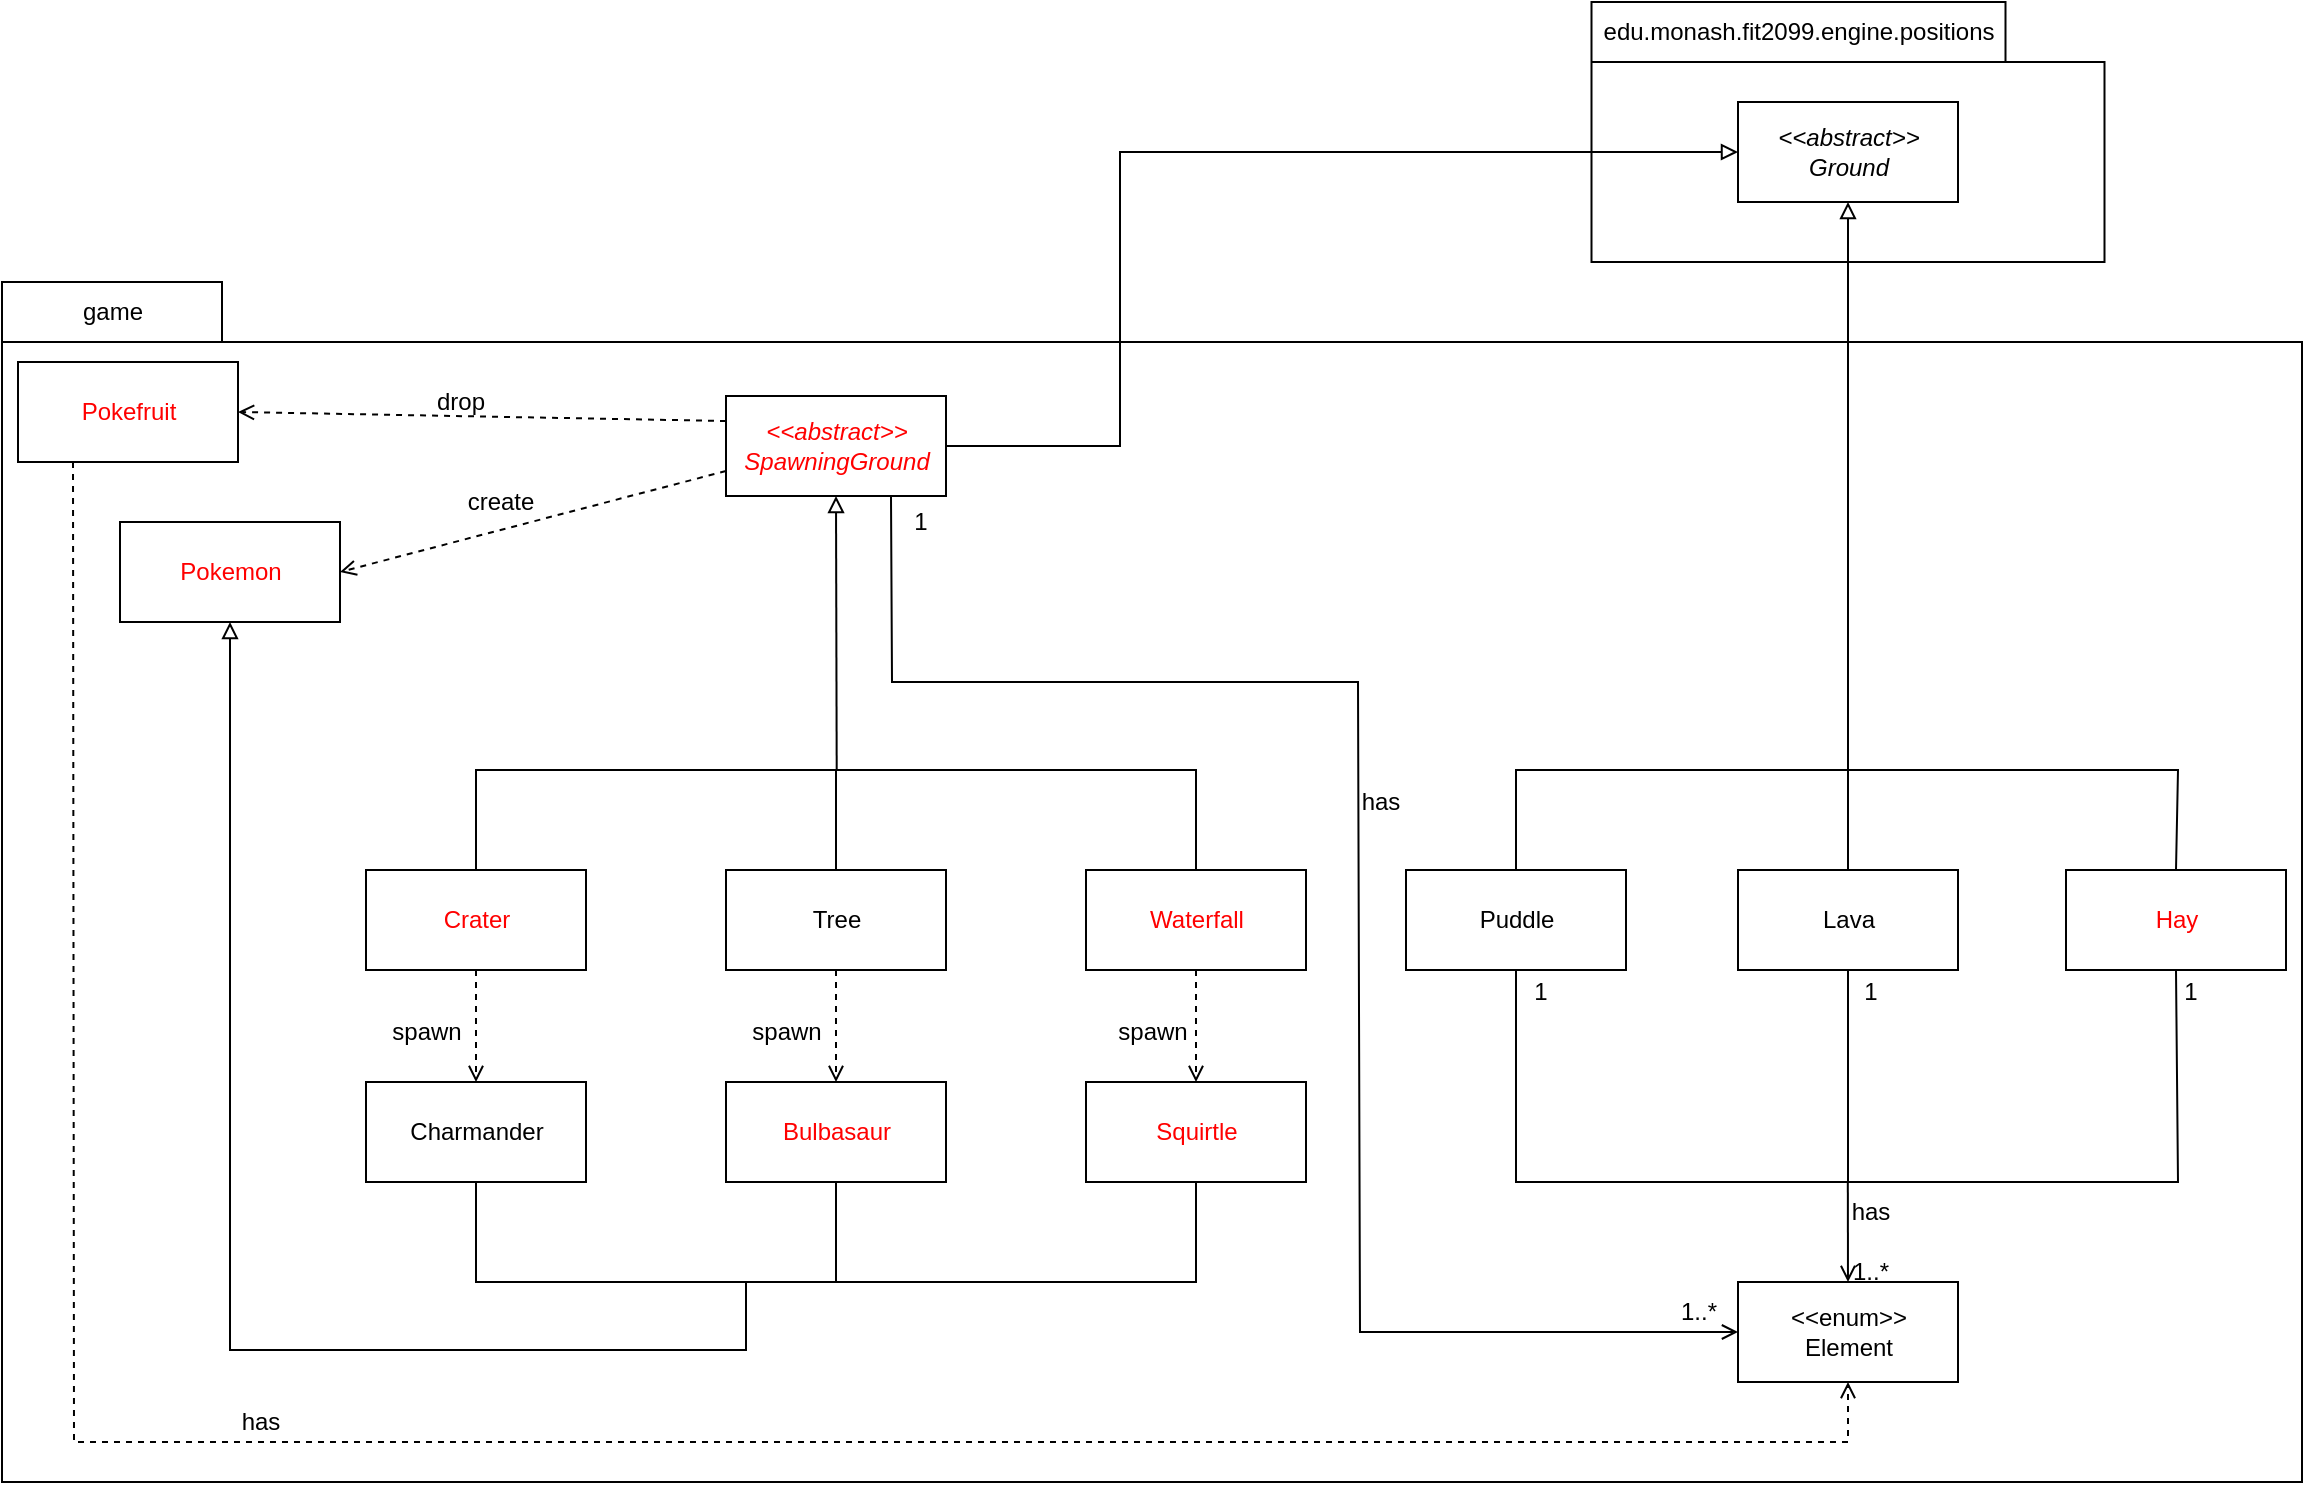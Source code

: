 <mxfile version="20.2.3" type="device" pages="2"><diagram id="C5RBs43oDa-KdzZeNtuy" name="Environment"><mxGraphModel dx="2472" dy="965" grid="1" gridSize="10" guides="1" tooltips="1" connect="1" arrows="1" fold="1" page="1" pageScale="1" pageWidth="1169" pageHeight="827" math="0" shadow="0"><root><mxCell id="WIyWlLk6GJQsqaUBKTNV-0"/><mxCell id="WIyWlLk6GJQsqaUBKTNV-1" parent="WIyWlLk6GJQsqaUBKTNV-0"/><mxCell id="fXGO4U2qqm9zrfXWn1SW-36" value="&lt;span style=&quot;font-weight: normal;&quot;&gt;game&lt;/span&gt;" style="shape=folder;fontStyle=1;tabWidth=110;tabHeight=30;tabPosition=left;html=1;boundedLbl=1;labelInHeader=1;container=1;collapsible=0;recursiveResize=0;fontColor=#000000;" parent="WIyWlLk6GJQsqaUBKTNV-1" vertex="1"><mxGeometry x="-1159" y="170" width="1150" height="600" as="geometry"/></mxCell><mxCell id="fXGO4U2qqm9zrfXWn1SW-33" value="&lt;span style=&quot;font-weight: normal;&quot;&gt;edu.monash.fit2099.engine.positions&lt;/span&gt;" style="shape=folder;fontStyle=1;tabWidth=207;tabHeight=30;tabPosition=left;html=1;boundedLbl=1;labelInHeader=1;container=1;collapsible=0;fontColor=#000000;" parent="WIyWlLk6GJQsqaUBKTNV-1" vertex="1"><mxGeometry x="-364.25" y="30" width="256.5" height="130" as="geometry"/></mxCell><mxCell id="fXGO4U2qqm9zrfXWn1SW-34" value="" style="html=1;strokeColor=none;resizeWidth=1;resizeHeight=1;fillColor=none;part=1;connectable=0;allowArrows=0;deletable=0;fontColor=#000000;" parent="fXGO4U2qqm9zrfXWn1SW-33" vertex="1"><mxGeometry width="256.5" height="91" relative="1" as="geometry"><mxPoint y="30" as="offset"/></mxGeometry></mxCell><mxCell id="v6DpfCyFrPRNbVhE09hu-4" value="Puddle" style="html=1;" parent="WIyWlLk6GJQsqaUBKTNV-1" vertex="1"><mxGeometry x="-457" y="464" width="110" height="50" as="geometry"/></mxCell><mxCell id="v6DpfCyFrPRNbVhE09hu-11" value="" style="endArrow=none;html=1;exitX=0.5;exitY=0;exitDx=0;exitDy=0;rounded=0;entryX=0.5;entryY=0;entryDx=0;entryDy=0;" parent="WIyWlLk6GJQsqaUBKTNV-1" source="v6DpfCyFrPRNbVhE09hu-4" target="fXGO4U2qqm9zrfXWn1SW-45" edge="1"><mxGeometry width="50" height="50" relative="1" as="geometry"><mxPoint x="-572" y="464" as="sourcePoint"/><mxPoint x="-42" y="464" as="targetPoint"/><Array as="points"><mxPoint x="-402" y="414"/><mxPoint x="-71" y="414"/></Array></mxGeometry></mxCell><mxCell id="v6DpfCyFrPRNbVhE09hu-35" style="edgeStyle=none;rounded=0;orthogonalLoop=1;jettySize=auto;html=1;exitX=0.5;exitY=1;exitDx=0;exitDy=0;fontColor=#FF0000;endArrow=block;endFill=0;entryX=0.5;entryY=1;entryDx=0;entryDy=0;" parent="WIyWlLk6GJQsqaUBKTNV-1" target="v6DpfCyFrPRNbVhE09hu-27" edge="1"><mxGeometry relative="1" as="geometry"><mxPoint x="-741.652" y="414" as="sourcePoint"/></mxGeometry></mxCell><mxCell id="v6DpfCyFrPRNbVhE09hu-48" style="edgeStyle=none;rounded=0;orthogonalLoop=1;jettySize=auto;html=1;exitX=1;exitY=0.5;exitDx=0;exitDy=0;entryX=0;entryY=0.5;entryDx=0;entryDy=0;fontColor=#000000;endArrow=block;endFill=0;" parent="WIyWlLk6GJQsqaUBKTNV-1" source="v6DpfCyFrPRNbVhE09hu-27" target="fXGO4U2qqm9zrfXWn1SW-48" edge="1"><mxGeometry relative="1" as="geometry"><mxPoint x="-157" y="265" as="targetPoint"/><Array as="points"><mxPoint x="-600" y="252"/><mxPoint x="-600" y="105"/></Array></mxGeometry></mxCell><mxCell id="v6DpfCyFrPRNbVhE09hu-51" style="edgeStyle=none;rounded=0;orthogonalLoop=1;jettySize=auto;html=1;exitX=0;exitY=0.25;exitDx=0;exitDy=0;entryX=1;entryY=0.5;entryDx=0;entryDy=0;fontColor=#000000;endArrow=open;endFill=0;dashed=1;startArrow=none;" parent="WIyWlLk6GJQsqaUBKTNV-1" source="v6DpfCyFrPRNbVhE09hu-27" target="v6DpfCyFrPRNbVhE09hu-49" edge="1"><mxGeometry relative="1" as="geometry"/></mxCell><mxCell id="v6DpfCyFrPRNbVhE09hu-54" style="edgeStyle=none;rounded=0;orthogonalLoop=1;jettySize=auto;html=1;exitX=0;exitY=0.75;exitDx=0;exitDy=0;entryX=1;entryY=0.5;entryDx=0;entryDy=0;dashed=1;fontColor=#000000;endArrow=open;endFill=0;" parent="WIyWlLk6GJQsqaUBKTNV-1" source="v6DpfCyFrPRNbVhE09hu-27" target="v6DpfCyFrPRNbVhE09hu-52" edge="1"><mxGeometry relative="1" as="geometry"/></mxCell><mxCell id="fXGO4U2qqm9zrfXWn1SW-10" style="edgeStyle=none;rounded=0;orthogonalLoop=1;jettySize=auto;html=1;exitX=0.75;exitY=1;exitDx=0;exitDy=0;entryX=0;entryY=0.5;entryDx=0;entryDy=0;fontColor=#FF0000;endArrow=open;endFill=0;" parent="WIyWlLk6GJQsqaUBKTNV-1" source="v6DpfCyFrPRNbVhE09hu-27" target="fXGO4U2qqm9zrfXWn1SW-52" edge="1"><mxGeometry relative="1" as="geometry"><mxPoint x="-587" y="375" as="targetPoint"/><Array as="points"><mxPoint x="-714" y="370"/><mxPoint x="-481" y="370"/><mxPoint x="-480" y="695"/></Array></mxGeometry></mxCell><mxCell id="v6DpfCyFrPRNbVhE09hu-27" value="&lt;i&gt;&lt;font color=&quot;#ff0000&quot;&gt;&amp;lt;&amp;lt;abstract&amp;gt;&amp;gt;&lt;br&gt;SpawningGround&lt;/font&gt;&lt;/i&gt;" style="html=1;" parent="WIyWlLk6GJQsqaUBKTNV-1" vertex="1"><mxGeometry x="-797" y="227" width="110" height="50" as="geometry"/></mxCell><mxCell id="fXGO4U2qqm9zrfXWn1SW-27" style="edgeStyle=none;rounded=0;orthogonalLoop=1;jettySize=auto;html=1;exitX=0.5;exitY=1;exitDx=0;exitDy=0;entryX=0.5;entryY=0;entryDx=0;entryDy=0;dashed=1;fontColor=#FF0000;endArrow=open;endFill=0;" parent="WIyWlLk6GJQsqaUBKTNV-1" source="v6DpfCyFrPRNbVhE09hu-29" target="fXGO4U2qqm9zrfXWn1SW-38" edge="1"><mxGeometry relative="1" as="geometry"><mxPoint x="-562" y="574" as="targetPoint"/></mxGeometry></mxCell><mxCell id="v6DpfCyFrPRNbVhE09hu-29" value="&lt;font color=&quot;#ff0000&quot;&gt;Waterfall&lt;/font&gt;" style="html=1;" parent="WIyWlLk6GJQsqaUBKTNV-1" vertex="1"><mxGeometry x="-617" y="464" width="110" height="50" as="geometry"/></mxCell><mxCell id="fXGO4U2qqm9zrfXWn1SW-25" style="edgeStyle=none;rounded=0;orthogonalLoop=1;jettySize=auto;html=1;exitX=0.5;exitY=1;exitDx=0;exitDy=0;entryX=0.5;entryY=0;entryDx=0;entryDy=0;dashed=1;fontColor=#FF0000;endArrow=open;endFill=0;" parent="WIyWlLk6GJQsqaUBKTNV-1" source="v6DpfCyFrPRNbVhE09hu-30" target="fXGO4U2qqm9zrfXWn1SW-37" edge="1"><mxGeometry relative="1" as="geometry"><mxPoint x="-922" y="574" as="targetPoint"/></mxGeometry></mxCell><mxCell id="v6DpfCyFrPRNbVhE09hu-30" value="&lt;font color=&quot;#ff0000&quot;&gt;Crater&lt;/font&gt;" style="html=1;" parent="WIyWlLk6GJQsqaUBKTNV-1" vertex="1"><mxGeometry x="-977" y="464" width="110" height="50" as="geometry"/></mxCell><mxCell id="fXGO4U2qqm9zrfXWn1SW-26" style="edgeStyle=none;rounded=0;orthogonalLoop=1;jettySize=auto;html=1;exitX=0.5;exitY=1;exitDx=0;exitDy=0;entryX=0.5;entryY=0;entryDx=0;entryDy=0;dashed=1;fontColor=#FF0000;endArrow=open;endFill=0;" parent="WIyWlLk6GJQsqaUBKTNV-1" source="v6DpfCyFrPRNbVhE09hu-31" target="fXGO4U2qqm9zrfXWn1SW-39" edge="1"><mxGeometry relative="1" as="geometry"><mxPoint x="-742" y="574" as="targetPoint"/></mxGeometry></mxCell><mxCell id="v6DpfCyFrPRNbVhE09hu-31" value="Tree" style="html=1;" parent="WIyWlLk6GJQsqaUBKTNV-1" vertex="1"><mxGeometry x="-797" y="464" width="110" height="50" as="geometry"/></mxCell><mxCell id="v6DpfCyFrPRNbVhE09hu-33" value="" style="endArrow=none;html=1;rounded=0;fontColor=#FF0000;exitX=0.5;exitY=0;exitDx=0;exitDy=0;entryX=0.5;entryY=0;entryDx=0;entryDy=0;" parent="WIyWlLk6GJQsqaUBKTNV-1" source="v6DpfCyFrPRNbVhE09hu-30" target="v6DpfCyFrPRNbVhE09hu-29" edge="1"><mxGeometry width="50" height="50" relative="1" as="geometry"><mxPoint x="-937" y="414" as="sourcePoint"/><mxPoint x="-537" y="414" as="targetPoint"/><Array as="points"><mxPoint x="-922" y="414"/><mxPoint x="-562" y="414"/></Array></mxGeometry></mxCell><mxCell id="v6DpfCyFrPRNbVhE09hu-34" value="" style="endArrow=none;html=1;rounded=0;fontColor=#FF0000;exitX=0.5;exitY=0;exitDx=0;exitDy=0;" parent="WIyWlLk6GJQsqaUBKTNV-1" source="v6DpfCyFrPRNbVhE09hu-31" edge="1"><mxGeometry width="50" height="50" relative="1" as="geometry"><mxPoint x="-717" y="404" as="sourcePoint"/><mxPoint x="-742" y="414" as="targetPoint"/></mxGeometry></mxCell><mxCell id="fXGO4U2qqm9zrfXWn1SW-58" style="edgeStyle=none;rounded=0;orthogonalLoop=1;jettySize=auto;html=1;exitX=0.25;exitY=1;exitDx=0;exitDy=0;entryX=0.5;entryY=1;entryDx=0;entryDy=0;fontColor=#FF0000;endArrow=open;endFill=0;dashed=1;" parent="WIyWlLk6GJQsqaUBKTNV-1" source="v6DpfCyFrPRNbVhE09hu-49" target="fXGO4U2qqm9zrfXWn1SW-52" edge="1"><mxGeometry relative="1" as="geometry"><Array as="points"><mxPoint x="-1123" y="750"/><mxPoint x="-236" y="750"/></Array></mxGeometry></mxCell><mxCell id="v6DpfCyFrPRNbVhE09hu-49" value="&lt;font color=&quot;#ff0000&quot;&gt;Pokefruit&lt;/font&gt;" style="html=1;" parent="WIyWlLk6GJQsqaUBKTNV-1" vertex="1"><mxGeometry x="-1151" y="210" width="110" height="50" as="geometry"/></mxCell><mxCell id="fXGO4U2qqm9zrfXWn1SW-31" style="edgeStyle=none;rounded=0;orthogonalLoop=1;jettySize=auto;html=1;fontColor=#FF0000;endArrow=block;endFill=0;entryX=0.5;entryY=1;entryDx=0;entryDy=0;" parent="WIyWlLk6GJQsqaUBKTNV-1" target="v6DpfCyFrPRNbVhE09hu-52" edge="1"><mxGeometry relative="1" as="geometry"><mxPoint x="-787" y="670" as="sourcePoint"/><Array as="points"><mxPoint x="-787" y="704"/><mxPoint x="-1045" y="704"/></Array></mxGeometry></mxCell><mxCell id="v6DpfCyFrPRNbVhE09hu-52" value="&lt;font color=&quot;#ff0000&quot;&gt;Pokemon&lt;/font&gt;" style="html=1;" parent="WIyWlLk6GJQsqaUBKTNV-1" vertex="1"><mxGeometry x="-1100" y="290" width="110" height="50" as="geometry"/></mxCell><mxCell id="fXGO4U2qqm9zrfXWn1SW-29" style="edgeStyle=none;rounded=0;orthogonalLoop=1;jettySize=auto;html=1;exitX=0.5;exitY=1;exitDx=0;exitDy=0;fontColor=#FF0000;endArrow=none;endFill=0;" parent="WIyWlLk6GJQsqaUBKTNV-1" source="fXGO4U2qqm9zrfXWn1SW-39" edge="1"><mxGeometry relative="1" as="geometry"><mxPoint x="-742" y="670" as="targetPoint"/><mxPoint x="-727" y="630" as="sourcePoint"/></mxGeometry></mxCell><mxCell id="fXGO4U2qqm9zrfXWn1SW-37" value="Charmander" style="html=1;" parent="WIyWlLk6GJQsqaUBKTNV-1" vertex="1"><mxGeometry x="-977" y="570" width="110" height="50" as="geometry"/></mxCell><mxCell id="fXGO4U2qqm9zrfXWn1SW-46" value="" style="endArrow=none;html=1;rounded=0;fontColor=#FF0000;entryX=0.5;entryY=1;entryDx=0;entryDy=0;exitX=0.5;exitY=1;exitDx=0;exitDy=0;" parent="WIyWlLk6GJQsqaUBKTNV-1" source="fXGO4U2qqm9zrfXWn1SW-37" target="fXGO4U2qqm9zrfXWn1SW-38" edge="1"><mxGeometry width="50" height="50" relative="1" as="geometry"><mxPoint x="-922" y="620" as="sourcePoint"/><mxPoint x="-677" y="1140" as="targetPoint"/><Array as="points"><mxPoint x="-922" y="670"/><mxPoint x="-562" y="670"/></Array></mxGeometry></mxCell><mxCell id="fXGO4U2qqm9zrfXWn1SW-39" value="&lt;font color=&quot;#ff0000&quot;&gt;Bulbasaur&lt;/font&gt;" style="html=1;" parent="WIyWlLk6GJQsqaUBKTNV-1" vertex="1"><mxGeometry x="-797" y="570" width="110" height="50" as="geometry"/></mxCell><mxCell id="fXGO4U2qqm9zrfXWn1SW-38" value="&lt;font color=&quot;#ff0000&quot;&gt;Squirtle&lt;/font&gt;" style="html=1;" parent="WIyWlLk6GJQsqaUBKTNV-1" vertex="1"><mxGeometry x="-617" y="570" width="110" height="50" as="geometry"/></mxCell><mxCell id="fXGO4U2qqm9zrfXWn1SW-48" value="&lt;i&gt;&amp;lt;&amp;lt;abstract&amp;gt;&amp;gt;&lt;br&gt;Ground&lt;br&gt;&lt;/i&gt;" style="html=1;" parent="WIyWlLk6GJQsqaUBKTNV-1" vertex="1"><mxGeometry x="-291" y="80" width="110" height="50" as="geometry"/></mxCell><mxCell id="fXGO4U2qqm9zrfXWn1SW-51" style="edgeStyle=none;rounded=0;orthogonalLoop=1;jettySize=auto;html=1;exitX=0.5;exitY=0;exitDx=0;exitDy=0;entryX=0.5;entryY=1;entryDx=0;entryDy=0;fontColor=#FF0000;endArrow=block;endFill=0;" parent="WIyWlLk6GJQsqaUBKTNV-1" source="fXGO4U2qqm9zrfXWn1SW-42" target="fXGO4U2qqm9zrfXWn1SW-48" edge="1"><mxGeometry relative="1" as="geometry"/></mxCell><mxCell id="fXGO4U2qqm9zrfXWn1SW-55" style="edgeStyle=none;rounded=0;orthogonalLoop=1;jettySize=auto;html=1;exitX=0.5;exitY=1;exitDx=0;exitDy=0;fontColor=#FF0000;endArrow=none;endFill=0;" parent="WIyWlLk6GJQsqaUBKTNV-1" source="fXGO4U2qqm9zrfXWn1SW-42" edge="1"><mxGeometry relative="1" as="geometry"><mxPoint x="-236" y="620" as="targetPoint"/></mxGeometry></mxCell><mxCell id="fXGO4U2qqm9zrfXWn1SW-42" value="Lava" style="html=1;" parent="WIyWlLk6GJQsqaUBKTNV-1" vertex="1"><mxGeometry x="-291" y="464" width="110" height="50" as="geometry"/></mxCell><mxCell id="fXGO4U2qqm9zrfXWn1SW-45" value="&lt;font color=&quot;#ff0000&quot;&gt;Hay&lt;/font&gt;" style="html=1;" parent="WIyWlLk6GJQsqaUBKTNV-1" vertex="1"><mxGeometry x="-127" y="464" width="110" height="50" as="geometry"/></mxCell><mxCell id="fXGO4U2qqm9zrfXWn1SW-56" style="edgeStyle=none;rounded=0;orthogonalLoop=1;jettySize=auto;html=1;exitX=0.5;exitY=0;exitDx=0;exitDy=0;fontColor=#FF0000;endArrow=open;endFill=0;entryX=0.5;entryY=0;entryDx=0;entryDy=0;" parent="WIyWlLk6GJQsqaUBKTNV-1" target="fXGO4U2qqm9zrfXWn1SW-52" edge="1"><mxGeometry relative="1" as="geometry"><mxPoint x="-236.087" y="620" as="sourcePoint"/></mxGeometry></mxCell><mxCell id="fXGO4U2qqm9zrfXWn1SW-52" value="&amp;lt;&amp;lt;enum&amp;gt;&amp;gt;&lt;br&gt;Element" style="html=1;" parent="WIyWlLk6GJQsqaUBKTNV-1" vertex="1"><mxGeometry x="-291" y="670" width="110" height="50" as="geometry"/></mxCell><mxCell id="fXGO4U2qqm9zrfXWn1SW-53" value="" style="endArrow=none;html=1;rounded=0;fontColor=#FF0000;exitX=0.5;exitY=1;exitDx=0;exitDy=0;entryX=0.5;entryY=1;entryDx=0;entryDy=0;" parent="WIyWlLk6GJQsqaUBKTNV-1" source="v6DpfCyFrPRNbVhE09hu-4" target="fXGO4U2qqm9zrfXWn1SW-45" edge="1"><mxGeometry width="50" height="50" relative="1" as="geometry"><mxPoint x="-377" y="460" as="sourcePoint"/><mxPoint x="-207" y="580" as="targetPoint"/><Array as="points"><mxPoint x="-402" y="620"/><mxPoint x="-71" y="620"/></Array></mxGeometry></mxCell><mxCell id="Id8vWsocyYMMSZfJtxYM-0" value="has" style="text;html=1;align=center;verticalAlign=middle;resizable=0;points=[];autosize=1;strokeColor=none;fillColor=none;fontColor=#000000;" parent="WIyWlLk6GJQsqaUBKTNV-1" vertex="1"><mxGeometry x="-1050" y="725" width="40" height="30" as="geometry"/></mxCell><mxCell id="Id8vWsocyYMMSZfJtxYM-6" value="spawn" style="text;html=1;align=center;verticalAlign=middle;resizable=0;points=[];autosize=1;strokeColor=none;fillColor=none;fontColor=#000000;" parent="WIyWlLk6GJQsqaUBKTNV-1" vertex="1"><mxGeometry x="-977" y="530" width="60" height="30" as="geometry"/></mxCell><mxCell id="Id8vWsocyYMMSZfJtxYM-7" value="spawn" style="text;html=1;align=center;verticalAlign=middle;resizable=0;points=[];autosize=1;strokeColor=none;fillColor=none;fontColor=#000000;" parent="WIyWlLk6GJQsqaUBKTNV-1" vertex="1"><mxGeometry x="-797" y="530" width="60" height="30" as="geometry"/></mxCell><mxCell id="Id8vWsocyYMMSZfJtxYM-8" value="spawn" style="text;html=1;align=center;verticalAlign=middle;resizable=0;points=[];autosize=1;strokeColor=none;fillColor=none;fontColor=#000000;" parent="WIyWlLk6GJQsqaUBKTNV-1" vertex="1"><mxGeometry x="-614" y="530" width="60" height="30" as="geometry"/></mxCell><mxCell id="Id8vWsocyYMMSZfJtxYM-9" value="1" style="text;html=1;align=center;verticalAlign=middle;resizable=0;points=[];autosize=1;strokeColor=none;fillColor=none;fontColor=#000000;" parent="WIyWlLk6GJQsqaUBKTNV-1" vertex="1"><mxGeometry x="-715" y="275" width="30" height="30" as="geometry"/></mxCell><mxCell id="Id8vWsocyYMMSZfJtxYM-10" value="1..*" style="text;html=1;align=center;verticalAlign=middle;resizable=0;points=[];autosize=1;strokeColor=none;fillColor=none;fontColor=#000000;" parent="WIyWlLk6GJQsqaUBKTNV-1" vertex="1"><mxGeometry x="-331" y="670" width="40" height="30" as="geometry"/></mxCell><mxCell id="Id8vWsocyYMMSZfJtxYM-11" value="1" style="text;html=1;align=center;verticalAlign=middle;resizable=0;points=[];autosize=1;strokeColor=none;fillColor=none;fontColor=#000000;" parent="WIyWlLk6GJQsqaUBKTNV-1" vertex="1"><mxGeometry x="-405" y="510" width="30" height="30" as="geometry"/></mxCell><mxCell id="Id8vWsocyYMMSZfJtxYM-12" value="1" style="text;html=1;align=center;verticalAlign=middle;resizable=0;points=[];autosize=1;strokeColor=none;fillColor=none;fontColor=#000000;" parent="WIyWlLk6GJQsqaUBKTNV-1" vertex="1"><mxGeometry x="-240" y="510" width="30" height="30" as="geometry"/></mxCell><mxCell id="Id8vWsocyYMMSZfJtxYM-13" value="1" style="text;html=1;align=center;verticalAlign=middle;resizable=0;points=[];autosize=1;strokeColor=none;fillColor=none;fontColor=#000000;" parent="WIyWlLk6GJQsqaUBKTNV-1" vertex="1"><mxGeometry x="-80" y="510" width="30" height="30" as="geometry"/></mxCell><mxCell id="Id8vWsocyYMMSZfJtxYM-14" value="1..*" style="text;html=1;align=center;verticalAlign=middle;resizable=0;points=[];autosize=1;strokeColor=none;fillColor=none;fontColor=#000000;" parent="WIyWlLk6GJQsqaUBKTNV-1" vertex="1"><mxGeometry x="-245" y="650" width="40" height="30" as="geometry"/></mxCell><mxCell id="YBTxM3Mf53TNSpCDrP97-0" value="create" style="text;html=1;align=center;verticalAlign=middle;resizable=0;points=[];autosize=1;strokeColor=none;fillColor=none;" parent="WIyWlLk6GJQsqaUBKTNV-1" vertex="1"><mxGeometry x="-940" y="265" width="60" height="30" as="geometry"/></mxCell><mxCell id="YBTxM3Mf53TNSpCDrP97-1" value="drop" style="text;html=1;align=center;verticalAlign=middle;resizable=0;points=[];autosize=1;strokeColor=none;fillColor=none;" parent="WIyWlLk6GJQsqaUBKTNV-1" vertex="1"><mxGeometry x="-955" y="215" width="50" height="30" as="geometry"/></mxCell><mxCell id="YBTxM3Mf53TNSpCDrP97-2" value="has" style="text;html=1;align=center;verticalAlign=middle;resizable=0;points=[];autosize=1;strokeColor=none;fillColor=none;" parent="WIyWlLk6GJQsqaUBKTNV-1" vertex="1"><mxGeometry x="-490" y="415" width="40" height="30" as="geometry"/></mxCell><mxCell id="YBTxM3Mf53TNSpCDrP97-3" value="has" style="text;html=1;align=center;verticalAlign=middle;resizable=0;points=[];autosize=1;strokeColor=none;fillColor=none;" parent="WIyWlLk6GJQsqaUBKTNV-1" vertex="1"><mxGeometry x="-245" y="620" width="40" height="30" as="geometry"/></mxCell></root></mxGraphModel></diagram><diagram id="1KRIssUIhQaWTbW_vkLK" name="Day and Night"><mxGraphModel dx="978" dy="724" grid="1" gridSize="10" guides="1" tooltips="1" connect="1" arrows="1" fold="1" page="1" pageScale="1" pageWidth="1654" pageHeight="1169" math="0" shadow="0"><root><mxCell id="0"/><mxCell id="1" parent="0"/><mxCell id="f-cwmyHMPshhbn31Ikau-7" value="&lt;font color=&quot;#000000&quot;&gt;&lt;span style=&quot;font-weight: 400;&quot;&gt;game&lt;/span&gt;&lt;/font&gt;" style="shape=folder;fontStyle=1;tabWidth=110;tabHeight=30;tabPosition=left;html=1;boundedLbl=1;labelInHeader=1;container=1;collapsible=0;fontColor=#FF0000;" parent="1" vertex="1"><mxGeometry x="35" y="120" width="1540" height="660" as="geometry"/></mxCell><mxCell id="f-cwmyHMPshhbn31Ikau-8" value="" style="html=1;strokeColor=none;resizeWidth=1;resizeHeight=1;fillColor=none;part=1;connectable=0;allowArrows=0;deletable=0;fontColor=#FF0000;" parent="f-cwmyHMPshhbn31Ikau-7" vertex="1"><mxGeometry width="1540.0" height="462" relative="1" as="geometry"><mxPoint y="30" as="offset"/></mxGeometry></mxCell><mxCell id="f-cwmyHMPshhbn31Ikau-5" value="&lt;font style=&quot;font-weight: normal;&quot; color=&quot;#000000&quot;&gt;edu.monash.fit2099.engine.positions&lt;/font&gt;" style="shape=folder;fontStyle=1;tabWidth=205;tabHeight=30;tabPosition=left;html=1;boundedLbl=1;labelInHeader=1;container=1;collapsible=0;fontColor=#FF0000;" parent="1" vertex="1"><mxGeometry x="767.5" y="20" width="245" height="110" as="geometry"/></mxCell><mxCell id="f-cwmyHMPshhbn31Ikau-6" value="" style="html=1;strokeColor=none;resizeWidth=1;resizeHeight=1;fillColor=none;part=1;connectable=0;allowArrows=0;deletable=0;fontColor=#FF0000;" parent="f-cwmyHMPshhbn31Ikau-5" vertex="1"><mxGeometry width="245" height="77" relative="1" as="geometry"><mxPoint y="30" as="offset"/></mxGeometry></mxCell><mxCell id="f-cwmyHMPshhbn31Ikau-3" value="&lt;font style=&quot;font-weight: normal;&quot; color=&quot;#000000&quot;&gt;edu.monash.fit2099.engine.actors&lt;/font&gt;" style="shape=folder;fontStyle=1;tabWidth=190;tabHeight=30;tabPosition=left;html=1;boundedLbl=1;labelInHeader=1;container=1;collapsible=0;fontColor=#FF0000;" parent="1" vertex="1"><mxGeometry x="155" y="20" width="240" height="110" as="geometry"/></mxCell><mxCell id="f-cwmyHMPshhbn31Ikau-4" value="" style="html=1;strokeColor=none;resizeWidth=1;resizeHeight=1;fillColor=none;part=1;connectable=0;allowArrows=0;deletable=0;fontColor=#FF0000;" parent="f-cwmyHMPshhbn31Ikau-3" vertex="1"><mxGeometry width="240" height="77" relative="1" as="geometry"><mxPoint y="30" as="offset"/></mxGeometry></mxCell><mxCell id="LtvSlY4sdoFCe5oyoGlj-1" value="Charmander" style="html=1;fontColor=#000000;" parent="1" vertex="1"><mxGeometry x="50" y="280" width="110" height="50" as="geometry"/></mxCell><mxCell id="gAiPY6SjqF3CtOeN-WMZ-2" style="edgeStyle=none;rounded=0;orthogonalLoop=1;jettySize=auto;html=1;exitX=0.5;exitY=1;exitDx=0;exitDy=0;fontColor=#FF0000;endArrow=block;endFill=0;entryX=0.5;entryY=1;entryDx=0;entryDy=0;" parent="1" target="LtvSlY4sdoFCe5oyoGlj-2" edge="1"><mxGeometry relative="1" as="geometry"><mxPoint x="275.111" y="240" as="sourcePoint"/></mxGeometry></mxCell><mxCell id="LtvSlY4sdoFCe5oyoGlj-2" value="&lt;i&gt;&amp;lt;&amp;lt;abstract&amp;gt;&amp;gt;&lt;br&gt;Actor&lt;/i&gt;" style="html=1;fontColor=#000000;" parent="1" vertex="1"><mxGeometry x="220" y="60" width="110" height="50" as="geometry"/></mxCell><mxCell id="LFro_g9LVtSM6GNyuZQ9-7" style="edgeStyle=none;rounded=0;orthogonalLoop=1;jettySize=auto;html=1;exitX=0.5;exitY=1;exitDx=0;exitDy=0;dashed=1;fontColor=#FF0000;endArrow=none;endFill=0;entryX=0.5;entryY=1;entryDx=0;entryDy=0;" parent="1" target="LtvSlY4sdoFCe5oyoGlj-3" edge="1"><mxGeometry relative="1" as="geometry"><mxPoint x="274.5" y="440" as="sourcePoint"/></mxGeometry></mxCell><mxCell id="LtvSlY4sdoFCe5oyoGlj-3" value="&lt;font color=&quot;#ff0000&quot;&gt;Squirtle&lt;/font&gt;" style="html=1;fontColor=#000000;" parent="1" vertex="1"><mxGeometry x="220" y="280" width="110" height="50" as="geometry"/></mxCell><mxCell id="LFro_g9LVtSM6GNyuZQ9-8" style="edgeStyle=none;rounded=0;orthogonalLoop=1;jettySize=auto;html=1;exitX=0.5;exitY=1;exitDx=0;exitDy=0;dashed=1;fontColor=#FF0000;endArrow=none;endFill=0;entryX=0.5;entryY=1;entryDx=0;entryDy=0;" parent="1" target="LtvSlY4sdoFCe5oyoGlj-4" edge="1"><mxGeometry relative="1" as="geometry"><mxPoint x="449.5" y="440" as="sourcePoint"/></mxGeometry></mxCell><mxCell id="LtvSlY4sdoFCe5oyoGlj-4" value="&lt;font color=&quot;#ff0000&quot;&gt;Bulbasaur&lt;/font&gt;" style="html=1;fontColor=#000000;" parent="1" vertex="1"><mxGeometry x="394.5" y="280" width="110" height="50" as="geometry"/></mxCell><mxCell id="LFro_g9LVtSM6GNyuZQ9-9" style="edgeStyle=none;rounded=0;orthogonalLoop=1;jettySize=auto;html=1;exitX=0.5;exitY=1;exitDx=0;exitDy=0;dashed=1;fontColor=#FF0000;endArrow=none;endFill=0;entryX=0.5;entryY=1;entryDx=0;entryDy=0;" parent="1" target="CgYLg5g2TpmPQzuL-kuE-1" edge="1"><mxGeometry relative="1" as="geometry"><mxPoint x="624.5" y="440" as="sourcePoint"/></mxGeometry></mxCell><mxCell id="CgYLg5g2TpmPQzuL-kuE-1" value="Lava" style="html=1;fontColor=#000000;" parent="1" vertex="1"><mxGeometry x="570" y="280" width="110" height="50" as="geometry"/></mxCell><mxCell id="YfPkqHoXuNksdaU8bY55-4" style="edgeStyle=none;rounded=0;orthogonalLoop=1;jettySize=auto;html=1;exitX=1;exitY=0.5;exitDx=0;exitDy=0;entryX=0;entryY=0.5;entryDx=0;entryDy=0;fontColor=#FF0000;endArrow=open;endFill=0;dashed=1;" parent="1" source="Plt-LijX4UgD6cwiGkFA-1" target="YfPkqHoXuNksdaU8bY55-1" edge="1"><mxGeometry relative="1" as="geometry"/></mxCell><mxCell id="LFro_g9LVtSM6GNyuZQ9-10" style="edgeStyle=none;rounded=0;orthogonalLoop=1;jettySize=auto;html=1;exitX=0.5;exitY=1;exitDx=0;exitDy=0;dashed=1;fontColor=#FF0000;endArrow=none;endFill=0;entryX=0.5;entryY=1;entryDx=0;entryDy=0;" parent="1" target="Plt-LijX4UgD6cwiGkFA-1" edge="1"><mxGeometry relative="1" as="geometry"><mxPoint x="804.5" y="440" as="sourcePoint"/></mxGeometry></mxCell><mxCell id="Plt-LijX4UgD6cwiGkFA-1" value="Puddle" style="html=1;fontColor=#000000;" parent="1" vertex="1"><mxGeometry x="750" y="280" width="110" height="50" as="geometry"/></mxCell><mxCell id="YfPkqHoXuNksdaU8bY55-7" style="edgeStyle=none;rounded=0;orthogonalLoop=1;jettySize=auto;html=1;exitX=1;exitY=0.5;exitDx=0;exitDy=0;entryX=0;entryY=0.5;entryDx=0;entryDy=0;fontColor=#000000;endArrow=open;endFill=0;dashed=1;" parent="1" source="_pSYyyqBg7UbyF5pAEZr-1" target="YfPkqHoXuNksdaU8bY55-6" edge="1"><mxGeometry relative="1" as="geometry"/></mxCell><mxCell id="LFro_g9LVtSM6GNyuZQ9-2" style="edgeStyle=none;rounded=0;orthogonalLoop=1;jettySize=auto;html=1;exitX=0;exitY=0.5;exitDx=0;exitDy=0;entryX=1;entryY=0.5;entryDx=0;entryDy=0;fontColor=#FF0000;endArrow=open;endFill=0;dashed=1;" parent="1" source="_pSYyyqBg7UbyF5pAEZr-1" target="-q329sJxatbODOBzFwQq-2" edge="1"><mxGeometry relative="1" as="geometry"/></mxCell><mxCell id="_pSYyyqBg7UbyF5pAEZr-1" value="Tree" style="html=1;fontColor=#000000;" parent="1" vertex="1"><mxGeometry x="1270" y="280" width="110" height="50" as="geometry"/></mxCell><mxCell id="_pSYyyqBg7UbyF5pAEZr-2" value="" style="endArrow=none;html=1;rounded=0;fontColor=#FF0000;exitX=0.5;exitY=0;exitDx=0;exitDy=0;entryX=0.5;entryY=0;entryDx=0;entryDy=0;" parent="1" source="LtvSlY4sdoFCe5oyoGlj-1" target="LtvSlY4sdoFCe5oyoGlj-4" edge="1"><mxGeometry width="50" height="50" relative="1" as="geometry"><mxPoint x="230" y="270" as="sourcePoint"/><mxPoint x="540" y="240" as="targetPoint"/><Array as="points"><mxPoint x="105" y="240"/><mxPoint x="450" y="240"/></Array></mxGeometry></mxCell><mxCell id="gAiPY6SjqF3CtOeN-WMZ-1" value="" style="endArrow=none;html=1;rounded=0;fontColor=#FF0000;exitX=0.5;exitY=0;exitDx=0;exitDy=0;" parent="1" source="LtvSlY4sdoFCe5oyoGlj-3" edge="1"><mxGeometry width="50" height="50" relative="1" as="geometry"><mxPoint x="300" y="290" as="sourcePoint"/><mxPoint x="275" y="240" as="targetPoint"/></mxGeometry></mxCell><mxCell id="LFro_g9LVtSM6GNyuZQ9-3" style="edgeStyle=none;rounded=0;orthogonalLoop=1;jettySize=auto;html=1;exitX=0.5;exitY=1;exitDx=0;exitDy=0;fontColor=#FF0000;endArrow=block;endFill=0;entryX=0.5;entryY=1;entryDx=0;entryDy=0;" parent="1" target="gAiPY6SjqF3CtOeN-WMZ-3" edge="1"><mxGeometry relative="1" as="geometry"><mxPoint x="889.839" y="240" as="sourcePoint"/></mxGeometry></mxCell><mxCell id="gAiPY6SjqF3CtOeN-WMZ-3" value="&lt;i&gt;&amp;lt;&amp;lt;abstract&amp;gt;&amp;gt;&lt;br&gt;Ground&lt;br&gt;&lt;/i&gt;" style="html=1;fontColor=#000000;" parent="1" vertex="1"><mxGeometry x="835" y="60" width="110" height="50" as="geometry"/></mxCell><mxCell id="sl8fu7fAlazhQpOeuFoK-1" value="" style="endArrow=none;html=1;rounded=0;fontColor=#FF0000;exitX=0.5;exitY=0;exitDx=0;exitDy=0;entryX=0.5;entryY=0;entryDx=0;entryDy=0;" parent="1" source="CgYLg5g2TpmPQzuL-kuE-1" target="-q329sJxatbODOBzFwQq-2" edge="1"><mxGeometry width="50" height="50" relative="1" as="geometry"><mxPoint x="660" y="280" as="sourcePoint"/><mxPoint x="710" y="230" as="targetPoint"/><Array as="points"><mxPoint x="625" y="240"/><mxPoint x="1145" y="240"/></Array></mxGeometry></mxCell><mxCell id="KcUhvyVjXuZKtwGMixIX-1" style="edgeStyle=none;rounded=0;orthogonalLoop=1;jettySize=auto;html=1;exitX=0.5;exitY=0;exitDx=0;exitDy=0;entryX=0.5;entryY=1;entryDx=0;entryDy=0;fontColor=#FF0000;endArrow=block;endFill=0;" parent="1" source="_pSYyyqBg7UbyF5pAEZr-1" target="sl8fu7fAlazhQpOeuFoK-3" edge="1"><mxGeometry relative="1" as="geometry"/></mxCell><mxCell id="sl8fu7fAlazhQpOeuFoK-3" value="&lt;i&gt;&lt;font color=&quot;#ff0000&quot;&gt;&amp;lt;&amp;lt;abstract&amp;gt;&amp;gt;&lt;br&gt;SpawningGround&lt;/font&gt;&lt;br&gt;&lt;/i&gt;" style="html=1;fontColor=#000000;" parent="1" vertex="1"><mxGeometry x="1270" y="160" width="110" height="50" as="geometry"/></mxCell><mxCell id="LFro_g9LVtSM6GNyuZQ9-1" style="edgeStyle=none;rounded=0;orthogonalLoop=1;jettySize=auto;html=1;exitX=0.5;exitY=0;exitDx=0;exitDy=0;fontColor=#FF0000;endArrow=none;endFill=0;" parent="1" source="YfPkqHoXuNksdaU8bY55-1" edge="1"><mxGeometry relative="1" as="geometry"><mxPoint x="985.364" y="240" as="targetPoint"/></mxGeometry></mxCell><mxCell id="YfPkqHoXuNksdaU8bY55-1" value="Dirt" style="html=1;fontColor=#000000;" parent="1" vertex="1"><mxGeometry x="930" y="280" width="110" height="50" as="geometry"/></mxCell><mxCell id="YfPkqHoXuNksdaU8bY55-2" value="" style="endArrow=none;html=1;rounded=0;fontColor=#FF0000;exitX=0.5;exitY=0;exitDx=0;exitDy=0;" parent="1" source="Plt-LijX4UgD6cwiGkFA-1" edge="1"><mxGeometry width="50" height="50" relative="1" as="geometry"><mxPoint x="810" y="230" as="sourcePoint"/><mxPoint x="805" y="240" as="targetPoint"/></mxGeometry></mxCell><mxCell id="YfPkqHoXuNksdaU8bY55-5" value="&lt;font color=&quot;#000000&quot;&gt;convert&lt;/font&gt;" style="text;html=1;align=center;verticalAlign=middle;resizable=0;points=[];autosize=1;strokeColor=none;fillColor=none;fontColor=#FF0000;" parent="1" vertex="1"><mxGeometry x="860" y="280" width="60" height="30" as="geometry"/></mxCell><mxCell id="YfPkqHoXuNksdaU8bY55-6" value="&lt;font color=&quot;#ff0000&quot;&gt;Candy&lt;/font&gt;" style="html=1;fontColor=#000000;" parent="1" vertex="1"><mxGeometry x="1450" y="280" width="110" height="50" as="geometry"/></mxCell><mxCell id="YfPkqHoXuNksdaU8bY55-8" value="drop" style="text;html=1;align=center;verticalAlign=middle;resizable=0;points=[];autosize=1;strokeColor=none;fillColor=none;fontColor=#000000;" parent="1" vertex="1"><mxGeometry x="1390" y="280" width="50" height="30" as="geometry"/></mxCell><mxCell id="YfPkqHoXuNksdaU8bY55-9" value="&amp;lt;&amp;lt;enum&amp;gt;&amp;gt;&lt;br&gt;TimePeriod" style="html=1;fontColor=#000000;" parent="1" vertex="1"><mxGeometry x="475" y="710" width="110" height="50" as="geometry"/></mxCell><mxCell id="f-cwmyHMPshhbn31Ikau-1" style="edgeStyle=none;rounded=0;orthogonalLoop=1;jettySize=auto;html=1;exitX=0.5;exitY=0;exitDx=0;exitDy=0;entryX=0.5;entryY=1;entryDx=0;entryDy=0;fontColor=#FF0000;endArrow=open;endFill=0;" parent="1" source="k2TGlFvR5olYTwKc6dlk-1" target="I6JmkZAyzsyO3I05XUu3-1" edge="1"><mxGeometry relative="1" as="geometry"/></mxCell><mxCell id="f-cwmyHMPshhbn31Ikau-2" style="edgeStyle=none;rounded=0;orthogonalLoop=1;jettySize=auto;html=1;exitX=0.5;exitY=0;exitDx=0;exitDy=0;dashed=1;fontColor=#FF0000;endArrow=block;endFill=0;entryX=0.5;entryY=0;entryDx=0;entryDy=0;" parent="1" target="I6JmkZAyzsyO3I05XUu3-1" edge="1"><mxGeometry relative="1" as="geometry"><mxPoint x="529.973" y="440.0" as="sourcePoint"/></mxGeometry></mxCell><mxCell id="I6JmkZAyzsyO3I05XUu3-1" value="&amp;lt;&amp;lt;interface&amp;gt;&amp;gt;&lt;br&gt;TimePerception" style="html=1;fontColor=#000000;" parent="1" vertex="1"><mxGeometry x="475" y="490" width="110" height="50" as="geometry"/></mxCell><mxCell id="LFro_g9LVtSM6GNyuZQ9-4" style="edgeStyle=none;rounded=0;orthogonalLoop=1;jettySize=auto;html=1;exitX=0.5;exitY=1;exitDx=0;exitDy=0;entryX=0.5;entryY=0;entryDx=0;entryDy=0;fontColor=#FF0000;endArrow=open;endFill=0;dashed=1;" parent="1" source="k2TGlFvR5olYTwKc6dlk-1" target="YfPkqHoXuNksdaU8bY55-9" edge="1"><mxGeometry relative="1" as="geometry"/></mxCell><mxCell id="k2TGlFvR5olYTwKc6dlk-1" value="TimePerceptionManager" style="html=1;fontColor=#000000;" parent="1" vertex="1"><mxGeometry x="460" y="600" width="140" height="50" as="geometry"/></mxCell><mxCell id="-q329sJxatbODOBzFwQq-2" value="&lt;font color=&quot;#ff0000&quot;&gt;Hay&lt;/font&gt;" style="html=1;fontColor=#000000;" parent="1" vertex="1"><mxGeometry x="1090" y="280" width="110" height="50" as="geometry"/></mxCell><mxCell id="-q329sJxatbODOBzFwQq-5" value="convert" style="text;html=1;align=center;verticalAlign=middle;resizable=0;points=[];autosize=1;strokeColor=none;fillColor=none;fontColor=#000000;" parent="1" vertex="1"><mxGeometry x="1210" y="280" width="60" height="30" as="geometry"/></mxCell><mxCell id="LFro_g9LVtSM6GNyuZQ9-6" value="" style="endArrow=none;html=1;rounded=0;fontColor=#FF0000;exitX=0.5;exitY=1;exitDx=0;exitDy=0;entryX=0.5;entryY=1;entryDx=0;entryDy=0;dashed=1;endFill=0;startArrow=none;startFill=0;" parent="1" source="LtvSlY4sdoFCe5oyoGlj-1" target="_pSYyyqBg7UbyF5pAEZr-1" edge="1"><mxGeometry width="50" height="50" relative="1" as="geometry"><mxPoint x="430" y="370" as="sourcePoint"/><mxPoint x="1130" y="400" as="targetPoint"/><Array as="points"><mxPoint x="105" y="440"/><mxPoint x="1325" y="440"/></Array></mxGeometry></mxCell><mxCell id="TCwlG9L78RxbufYP2thn-1" value="implement" style="text;html=1;align=center;verticalAlign=middle;resizable=0;points=[];autosize=1;strokeColor=none;fillColor=none;fontColor=#000000;" parent="1" vertex="1"><mxGeometry x="460" y="450" width="80" height="30" as="geometry"/></mxCell><mxCell id="ODMBoaFYmuPVVGpfLUnT-1" value="use" style="text;html=1;align=center;verticalAlign=middle;resizable=0;points=[];autosize=1;strokeColor=none;fillColor=none;" parent="1" vertex="1"><mxGeometry x="490" y="670" width="40" height="30" as="geometry"/></mxCell><mxCell id="ODMBoaFYmuPVVGpfLUnT-2" value="*" style="text;html=1;align=center;verticalAlign=middle;resizable=0;points=[];autosize=1;strokeColor=none;fillColor=none;" parent="1" vertex="1"><mxGeometry x="525" y="535" width="30" height="30" as="geometry"/></mxCell><mxCell id="ODMBoaFYmuPVVGpfLUnT-3" value="1" style="text;html=1;align=center;verticalAlign=middle;resizable=0;points=[];autosize=1;strokeColor=none;fillColor=none;" parent="1" vertex="1"><mxGeometry x="525" y="575" width="30" height="30" as="geometry"/></mxCell><mxCell id="ODMBoaFYmuPVVGpfLUnT-4" value="use" style="text;html=1;align=center;verticalAlign=middle;resizable=0;points=[];autosize=1;strokeColor=none;fillColor=none;" parent="1" vertex="1"><mxGeometry x="490" y="555" width="40" height="30" as="geometry"/></mxCell></root></mxGraphModel></diagram></mxfile>